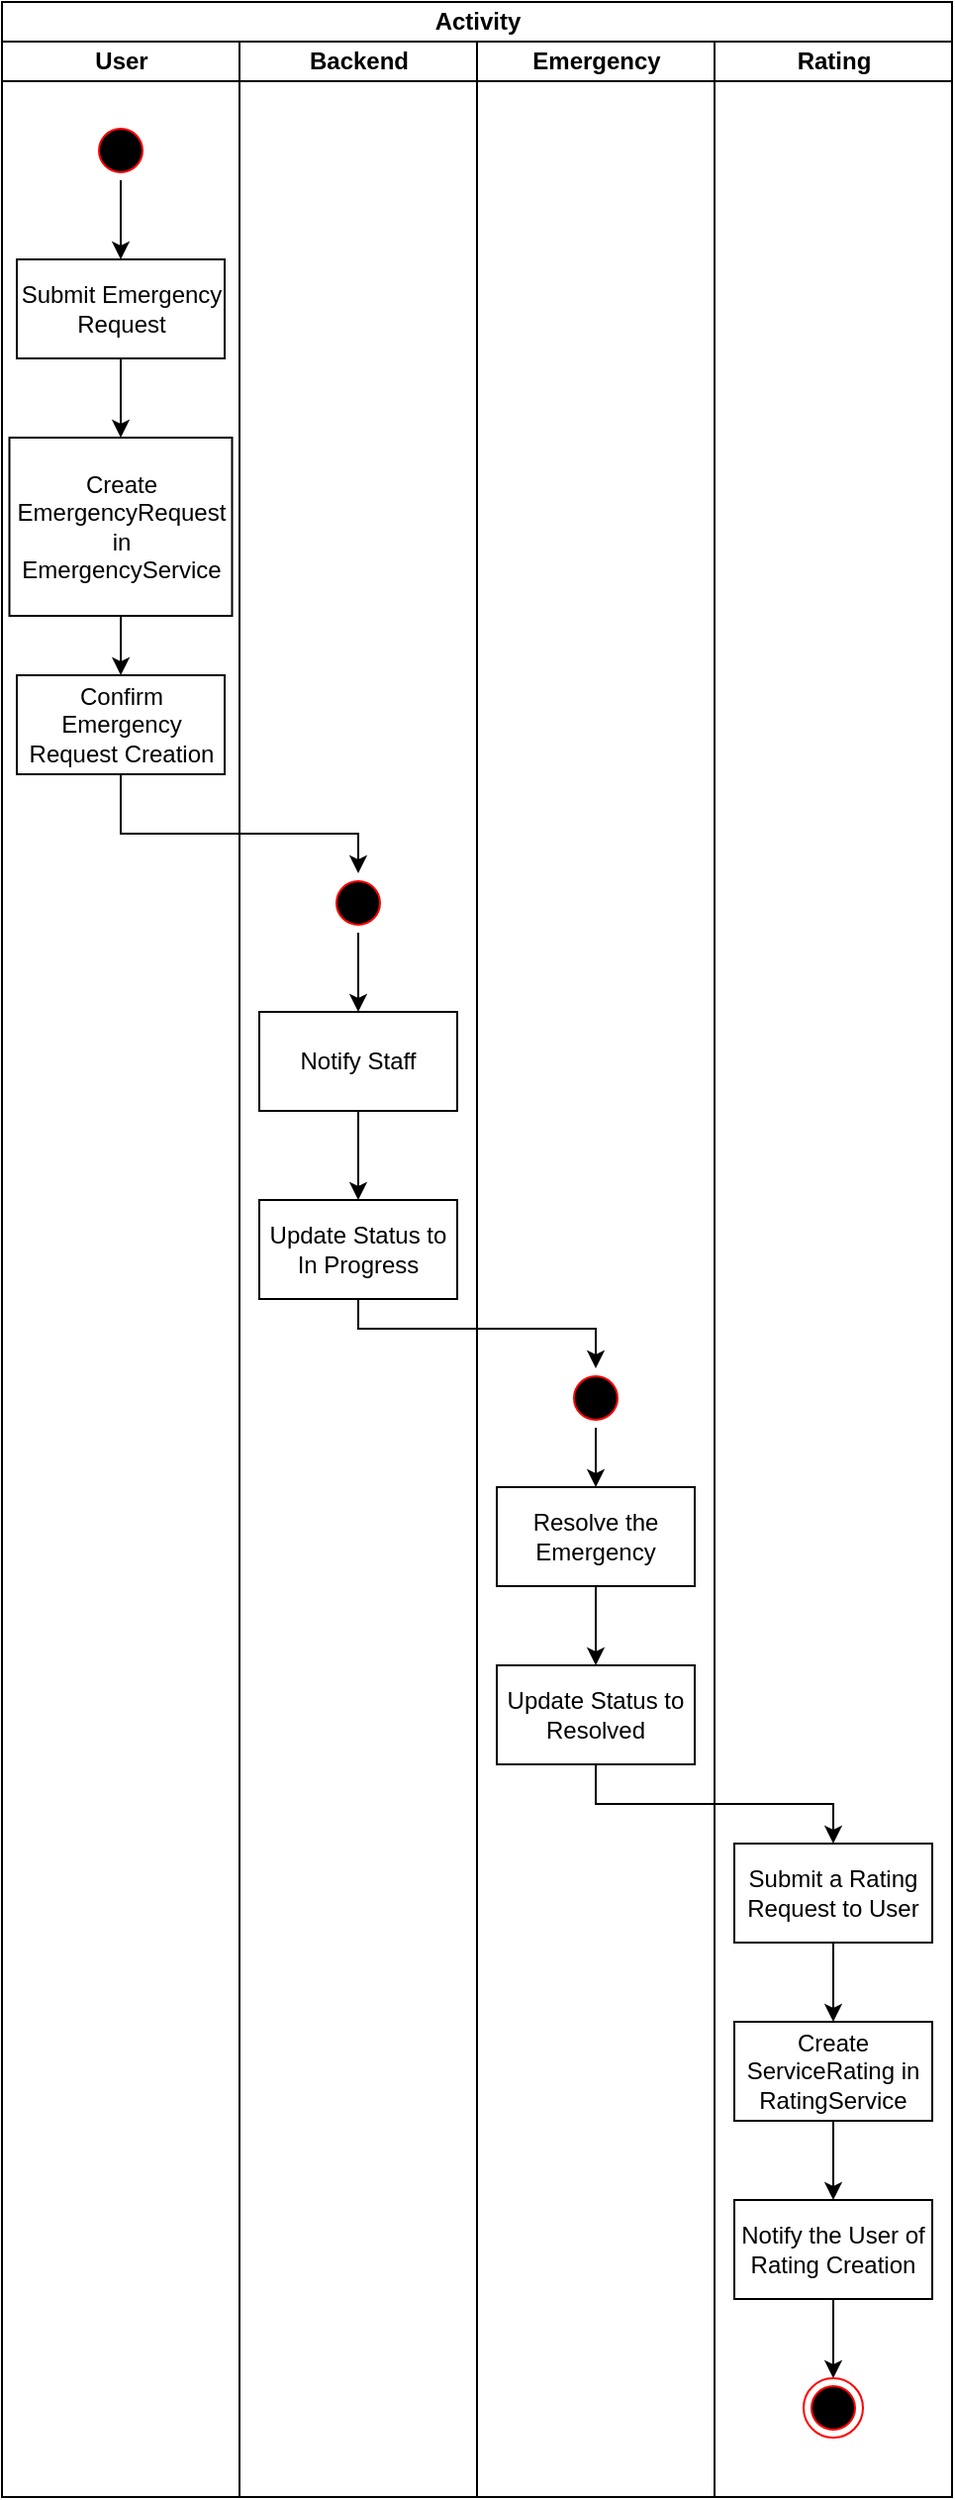 <mxfile version="24.1.0" type="device">
  <diagram name="Page-1" id="0ac9LLvcB2eQMqfCzsqt">
    <mxGraphModel dx="1947" dy="524" grid="1" gridSize="10" guides="1" tooltips="1" connect="1" arrows="1" fold="1" page="1" pageScale="1" pageWidth="827" pageHeight="1169" math="0" shadow="0">
      <root>
        <mxCell id="0" />
        <mxCell id="1" parent="0" />
        <mxCell id="QHZlH81MAdBWwkxoOKhm-1" value="Activity" style="swimlane;childLayout=stackLayout;resizeParent=1;resizeParentMax=0;startSize=20;html=1;" vertex="1" parent="1">
          <mxGeometry x="-20" y="20" width="480" height="1260" as="geometry" />
        </mxCell>
        <mxCell id="QHZlH81MAdBWwkxoOKhm-2" value="User" style="swimlane;startSize=20;html=1;" vertex="1" parent="QHZlH81MAdBWwkxoOKhm-1">
          <mxGeometry y="20" width="120" height="1240" as="geometry" />
        </mxCell>
        <mxCell id="QHZlH81MAdBWwkxoOKhm-9" style="edgeStyle=orthogonalEdgeStyle;rounded=0;orthogonalLoop=1;jettySize=auto;html=1;entryX=0.5;entryY=0;entryDx=0;entryDy=0;" edge="1" parent="QHZlH81MAdBWwkxoOKhm-2" source="QHZlH81MAdBWwkxoOKhm-6" target="QHZlH81MAdBWwkxoOKhm-8">
          <mxGeometry relative="1" as="geometry" />
        </mxCell>
        <mxCell id="QHZlH81MAdBWwkxoOKhm-6" value="" style="ellipse;html=1;shape=startState;fillColor=#000000;strokeColor=#ff0000;" vertex="1" parent="QHZlH81MAdBWwkxoOKhm-2">
          <mxGeometry x="45" y="40" width="30" height="30" as="geometry" />
        </mxCell>
        <mxCell id="QHZlH81MAdBWwkxoOKhm-11" style="edgeStyle=orthogonalEdgeStyle;rounded=0;orthogonalLoop=1;jettySize=auto;html=1;entryX=0.5;entryY=0;entryDx=0;entryDy=0;" edge="1" parent="QHZlH81MAdBWwkxoOKhm-2" source="QHZlH81MAdBWwkxoOKhm-8" target="QHZlH81MAdBWwkxoOKhm-10">
          <mxGeometry relative="1" as="geometry" />
        </mxCell>
        <mxCell id="QHZlH81MAdBWwkxoOKhm-8" value="Submit Emergency&lt;div&gt;Request&lt;/div&gt;" style="html=1;dashed=0;whiteSpace=wrap;" vertex="1" parent="QHZlH81MAdBWwkxoOKhm-2">
          <mxGeometry x="7.5" y="110" width="105" height="50" as="geometry" />
        </mxCell>
        <mxCell id="QHZlH81MAdBWwkxoOKhm-13" style="edgeStyle=orthogonalEdgeStyle;rounded=0;orthogonalLoop=1;jettySize=auto;html=1;" edge="1" parent="QHZlH81MAdBWwkxoOKhm-2" source="QHZlH81MAdBWwkxoOKhm-10" target="QHZlH81MAdBWwkxoOKhm-12">
          <mxGeometry relative="1" as="geometry" />
        </mxCell>
        <mxCell id="QHZlH81MAdBWwkxoOKhm-10" value="Create EmergencyRequest in EmergencyService" style="html=1;dashed=0;whiteSpace=wrap;" vertex="1" parent="QHZlH81MAdBWwkxoOKhm-2">
          <mxGeometry x="3.75" y="200" width="112.5" height="90" as="geometry" />
        </mxCell>
        <mxCell id="QHZlH81MAdBWwkxoOKhm-12" value="Confirm Emergency Request Creation" style="html=1;dashed=0;whiteSpace=wrap;" vertex="1" parent="QHZlH81MAdBWwkxoOKhm-2">
          <mxGeometry x="7.5" y="320" width="105" height="50" as="geometry" />
        </mxCell>
        <mxCell id="QHZlH81MAdBWwkxoOKhm-3" value="Backend" style="swimlane;startSize=20;html=1;" vertex="1" parent="QHZlH81MAdBWwkxoOKhm-1">
          <mxGeometry x="120" y="20" width="120" height="1240" as="geometry" />
        </mxCell>
        <mxCell id="QHZlH81MAdBWwkxoOKhm-19" style="edgeStyle=orthogonalEdgeStyle;rounded=0;orthogonalLoop=1;jettySize=auto;html=1;entryX=0.5;entryY=0;entryDx=0;entryDy=0;" edge="1" parent="QHZlH81MAdBWwkxoOKhm-3" source="QHZlH81MAdBWwkxoOKhm-14" target="QHZlH81MAdBWwkxoOKhm-17">
          <mxGeometry relative="1" as="geometry" />
        </mxCell>
        <mxCell id="QHZlH81MAdBWwkxoOKhm-14" value="" style="ellipse;html=1;shape=startState;fillColor=#000000;strokeColor=#ff0000;" vertex="1" parent="QHZlH81MAdBWwkxoOKhm-3">
          <mxGeometry x="45" y="420" width="30" height="30" as="geometry" />
        </mxCell>
        <mxCell id="QHZlH81MAdBWwkxoOKhm-21" style="edgeStyle=orthogonalEdgeStyle;rounded=0;orthogonalLoop=1;jettySize=auto;html=1;entryX=0.5;entryY=0;entryDx=0;entryDy=0;" edge="1" parent="QHZlH81MAdBWwkxoOKhm-3" source="QHZlH81MAdBWwkxoOKhm-17" target="QHZlH81MAdBWwkxoOKhm-20">
          <mxGeometry relative="1" as="geometry" />
        </mxCell>
        <mxCell id="QHZlH81MAdBWwkxoOKhm-17" value="Notify Staff" style="html=1;dashed=0;whiteSpace=wrap;" vertex="1" parent="QHZlH81MAdBWwkxoOKhm-3">
          <mxGeometry x="10" y="490" width="100" height="50" as="geometry" />
        </mxCell>
        <mxCell id="QHZlH81MAdBWwkxoOKhm-20" value="Update Status to In Progress" style="html=1;dashed=0;whiteSpace=wrap;" vertex="1" parent="QHZlH81MAdBWwkxoOKhm-3">
          <mxGeometry x="10" y="585" width="100" height="50" as="geometry" />
        </mxCell>
        <mxCell id="QHZlH81MAdBWwkxoOKhm-4" value="Emergency" style="swimlane;startSize=20;html=1;" vertex="1" parent="QHZlH81MAdBWwkxoOKhm-1">
          <mxGeometry x="240" y="20" width="120" height="1240" as="geometry" />
        </mxCell>
        <mxCell id="QHZlH81MAdBWwkxoOKhm-26" style="edgeStyle=orthogonalEdgeStyle;rounded=0;orthogonalLoop=1;jettySize=auto;html=1;entryX=0.5;entryY=0;entryDx=0;entryDy=0;" edge="1" parent="QHZlH81MAdBWwkxoOKhm-4" source="QHZlH81MAdBWwkxoOKhm-22" target="QHZlH81MAdBWwkxoOKhm-25">
          <mxGeometry relative="1" as="geometry" />
        </mxCell>
        <mxCell id="QHZlH81MAdBWwkxoOKhm-22" value="" style="ellipse;html=1;shape=startState;fillColor=#000000;strokeColor=#ff0000;" vertex="1" parent="QHZlH81MAdBWwkxoOKhm-4">
          <mxGeometry x="45" y="670" width="30" height="30" as="geometry" />
        </mxCell>
        <mxCell id="QHZlH81MAdBWwkxoOKhm-28" style="edgeStyle=orthogonalEdgeStyle;rounded=0;orthogonalLoop=1;jettySize=auto;html=1;entryX=0.5;entryY=0;entryDx=0;entryDy=0;" edge="1" parent="QHZlH81MAdBWwkxoOKhm-4" source="QHZlH81MAdBWwkxoOKhm-25" target="QHZlH81MAdBWwkxoOKhm-27">
          <mxGeometry relative="1" as="geometry" />
        </mxCell>
        <mxCell id="QHZlH81MAdBWwkxoOKhm-25" value="Resolve the Emergency" style="html=1;dashed=0;whiteSpace=wrap;" vertex="1" parent="QHZlH81MAdBWwkxoOKhm-4">
          <mxGeometry x="10" y="730" width="100" height="50" as="geometry" />
        </mxCell>
        <mxCell id="QHZlH81MAdBWwkxoOKhm-27" value="Update Status to Resolved" style="html=1;dashed=0;whiteSpace=wrap;" vertex="1" parent="QHZlH81MAdBWwkxoOKhm-4">
          <mxGeometry x="10" y="820" width="100" height="50" as="geometry" />
        </mxCell>
        <mxCell id="QHZlH81MAdBWwkxoOKhm-5" value="Rating" style="swimlane;startSize=20;html=1;" vertex="1" parent="QHZlH81MAdBWwkxoOKhm-1">
          <mxGeometry x="360" y="20" width="120" height="1240" as="geometry" />
        </mxCell>
        <mxCell id="QHZlH81MAdBWwkxoOKhm-32" style="edgeStyle=orthogonalEdgeStyle;rounded=0;orthogonalLoop=1;jettySize=auto;html=1;entryX=0.5;entryY=0;entryDx=0;entryDy=0;" edge="1" parent="QHZlH81MAdBWwkxoOKhm-5" source="QHZlH81MAdBWwkxoOKhm-29" target="QHZlH81MAdBWwkxoOKhm-31">
          <mxGeometry relative="1" as="geometry" />
        </mxCell>
        <mxCell id="QHZlH81MAdBWwkxoOKhm-29" value="Submit a Rating Request to User" style="html=1;dashed=0;whiteSpace=wrap;" vertex="1" parent="QHZlH81MAdBWwkxoOKhm-5">
          <mxGeometry x="10" y="910" width="100" height="50" as="geometry" />
        </mxCell>
        <mxCell id="QHZlH81MAdBWwkxoOKhm-34" style="edgeStyle=orthogonalEdgeStyle;rounded=0;orthogonalLoop=1;jettySize=auto;html=1;entryX=0.5;entryY=0;entryDx=0;entryDy=0;" edge="1" parent="QHZlH81MAdBWwkxoOKhm-5" source="QHZlH81MAdBWwkxoOKhm-31" target="QHZlH81MAdBWwkxoOKhm-33">
          <mxGeometry relative="1" as="geometry" />
        </mxCell>
        <mxCell id="QHZlH81MAdBWwkxoOKhm-31" value="Create ServiceRating in RatingService" style="html=1;dashed=0;whiteSpace=wrap;" vertex="1" parent="QHZlH81MAdBWwkxoOKhm-5">
          <mxGeometry x="10" y="1000" width="100" height="50" as="geometry" />
        </mxCell>
        <mxCell id="QHZlH81MAdBWwkxoOKhm-36" style="edgeStyle=orthogonalEdgeStyle;rounded=0;orthogonalLoop=1;jettySize=auto;html=1;entryX=0.5;entryY=0;entryDx=0;entryDy=0;" edge="1" parent="QHZlH81MAdBWwkxoOKhm-5" source="QHZlH81MAdBWwkxoOKhm-33" target="QHZlH81MAdBWwkxoOKhm-35">
          <mxGeometry relative="1" as="geometry" />
        </mxCell>
        <mxCell id="QHZlH81MAdBWwkxoOKhm-33" value="Notify the User of Rating Creation" style="html=1;dashed=0;whiteSpace=wrap;" vertex="1" parent="QHZlH81MAdBWwkxoOKhm-5">
          <mxGeometry x="10" y="1090" width="100" height="50" as="geometry" />
        </mxCell>
        <mxCell id="QHZlH81MAdBWwkxoOKhm-35" value="" style="ellipse;html=1;shape=endState;fillColor=#000000;strokeColor=#ff0000;" vertex="1" parent="QHZlH81MAdBWwkxoOKhm-5">
          <mxGeometry x="45" y="1180" width="30" height="30" as="geometry" />
        </mxCell>
        <mxCell id="QHZlH81MAdBWwkxoOKhm-18" style="edgeStyle=orthogonalEdgeStyle;rounded=0;orthogonalLoop=1;jettySize=auto;html=1;entryX=0.5;entryY=0;entryDx=0;entryDy=0;" edge="1" parent="QHZlH81MAdBWwkxoOKhm-1" source="QHZlH81MAdBWwkxoOKhm-12" target="QHZlH81MAdBWwkxoOKhm-14">
          <mxGeometry relative="1" as="geometry">
            <Array as="points">
              <mxPoint x="60" y="420" />
              <mxPoint x="180" y="420" />
            </Array>
          </mxGeometry>
        </mxCell>
        <mxCell id="QHZlH81MAdBWwkxoOKhm-24" style="edgeStyle=orthogonalEdgeStyle;rounded=0;orthogonalLoop=1;jettySize=auto;html=1;entryX=0.5;entryY=0;entryDx=0;entryDy=0;" edge="1" parent="QHZlH81MAdBWwkxoOKhm-1" source="QHZlH81MAdBWwkxoOKhm-20" target="QHZlH81MAdBWwkxoOKhm-22">
          <mxGeometry relative="1" as="geometry">
            <Array as="points">
              <mxPoint x="180" y="670" />
              <mxPoint x="300" y="670" />
            </Array>
          </mxGeometry>
        </mxCell>
        <mxCell id="QHZlH81MAdBWwkxoOKhm-30" style="edgeStyle=orthogonalEdgeStyle;rounded=0;orthogonalLoop=1;jettySize=auto;html=1;entryX=0.5;entryY=0;entryDx=0;entryDy=0;" edge="1" parent="QHZlH81MAdBWwkxoOKhm-1" source="QHZlH81MAdBWwkxoOKhm-27" target="QHZlH81MAdBWwkxoOKhm-29">
          <mxGeometry relative="1" as="geometry">
            <Array as="points">
              <mxPoint x="300" y="910" />
              <mxPoint x="420" y="910" />
            </Array>
          </mxGeometry>
        </mxCell>
      </root>
    </mxGraphModel>
  </diagram>
</mxfile>
